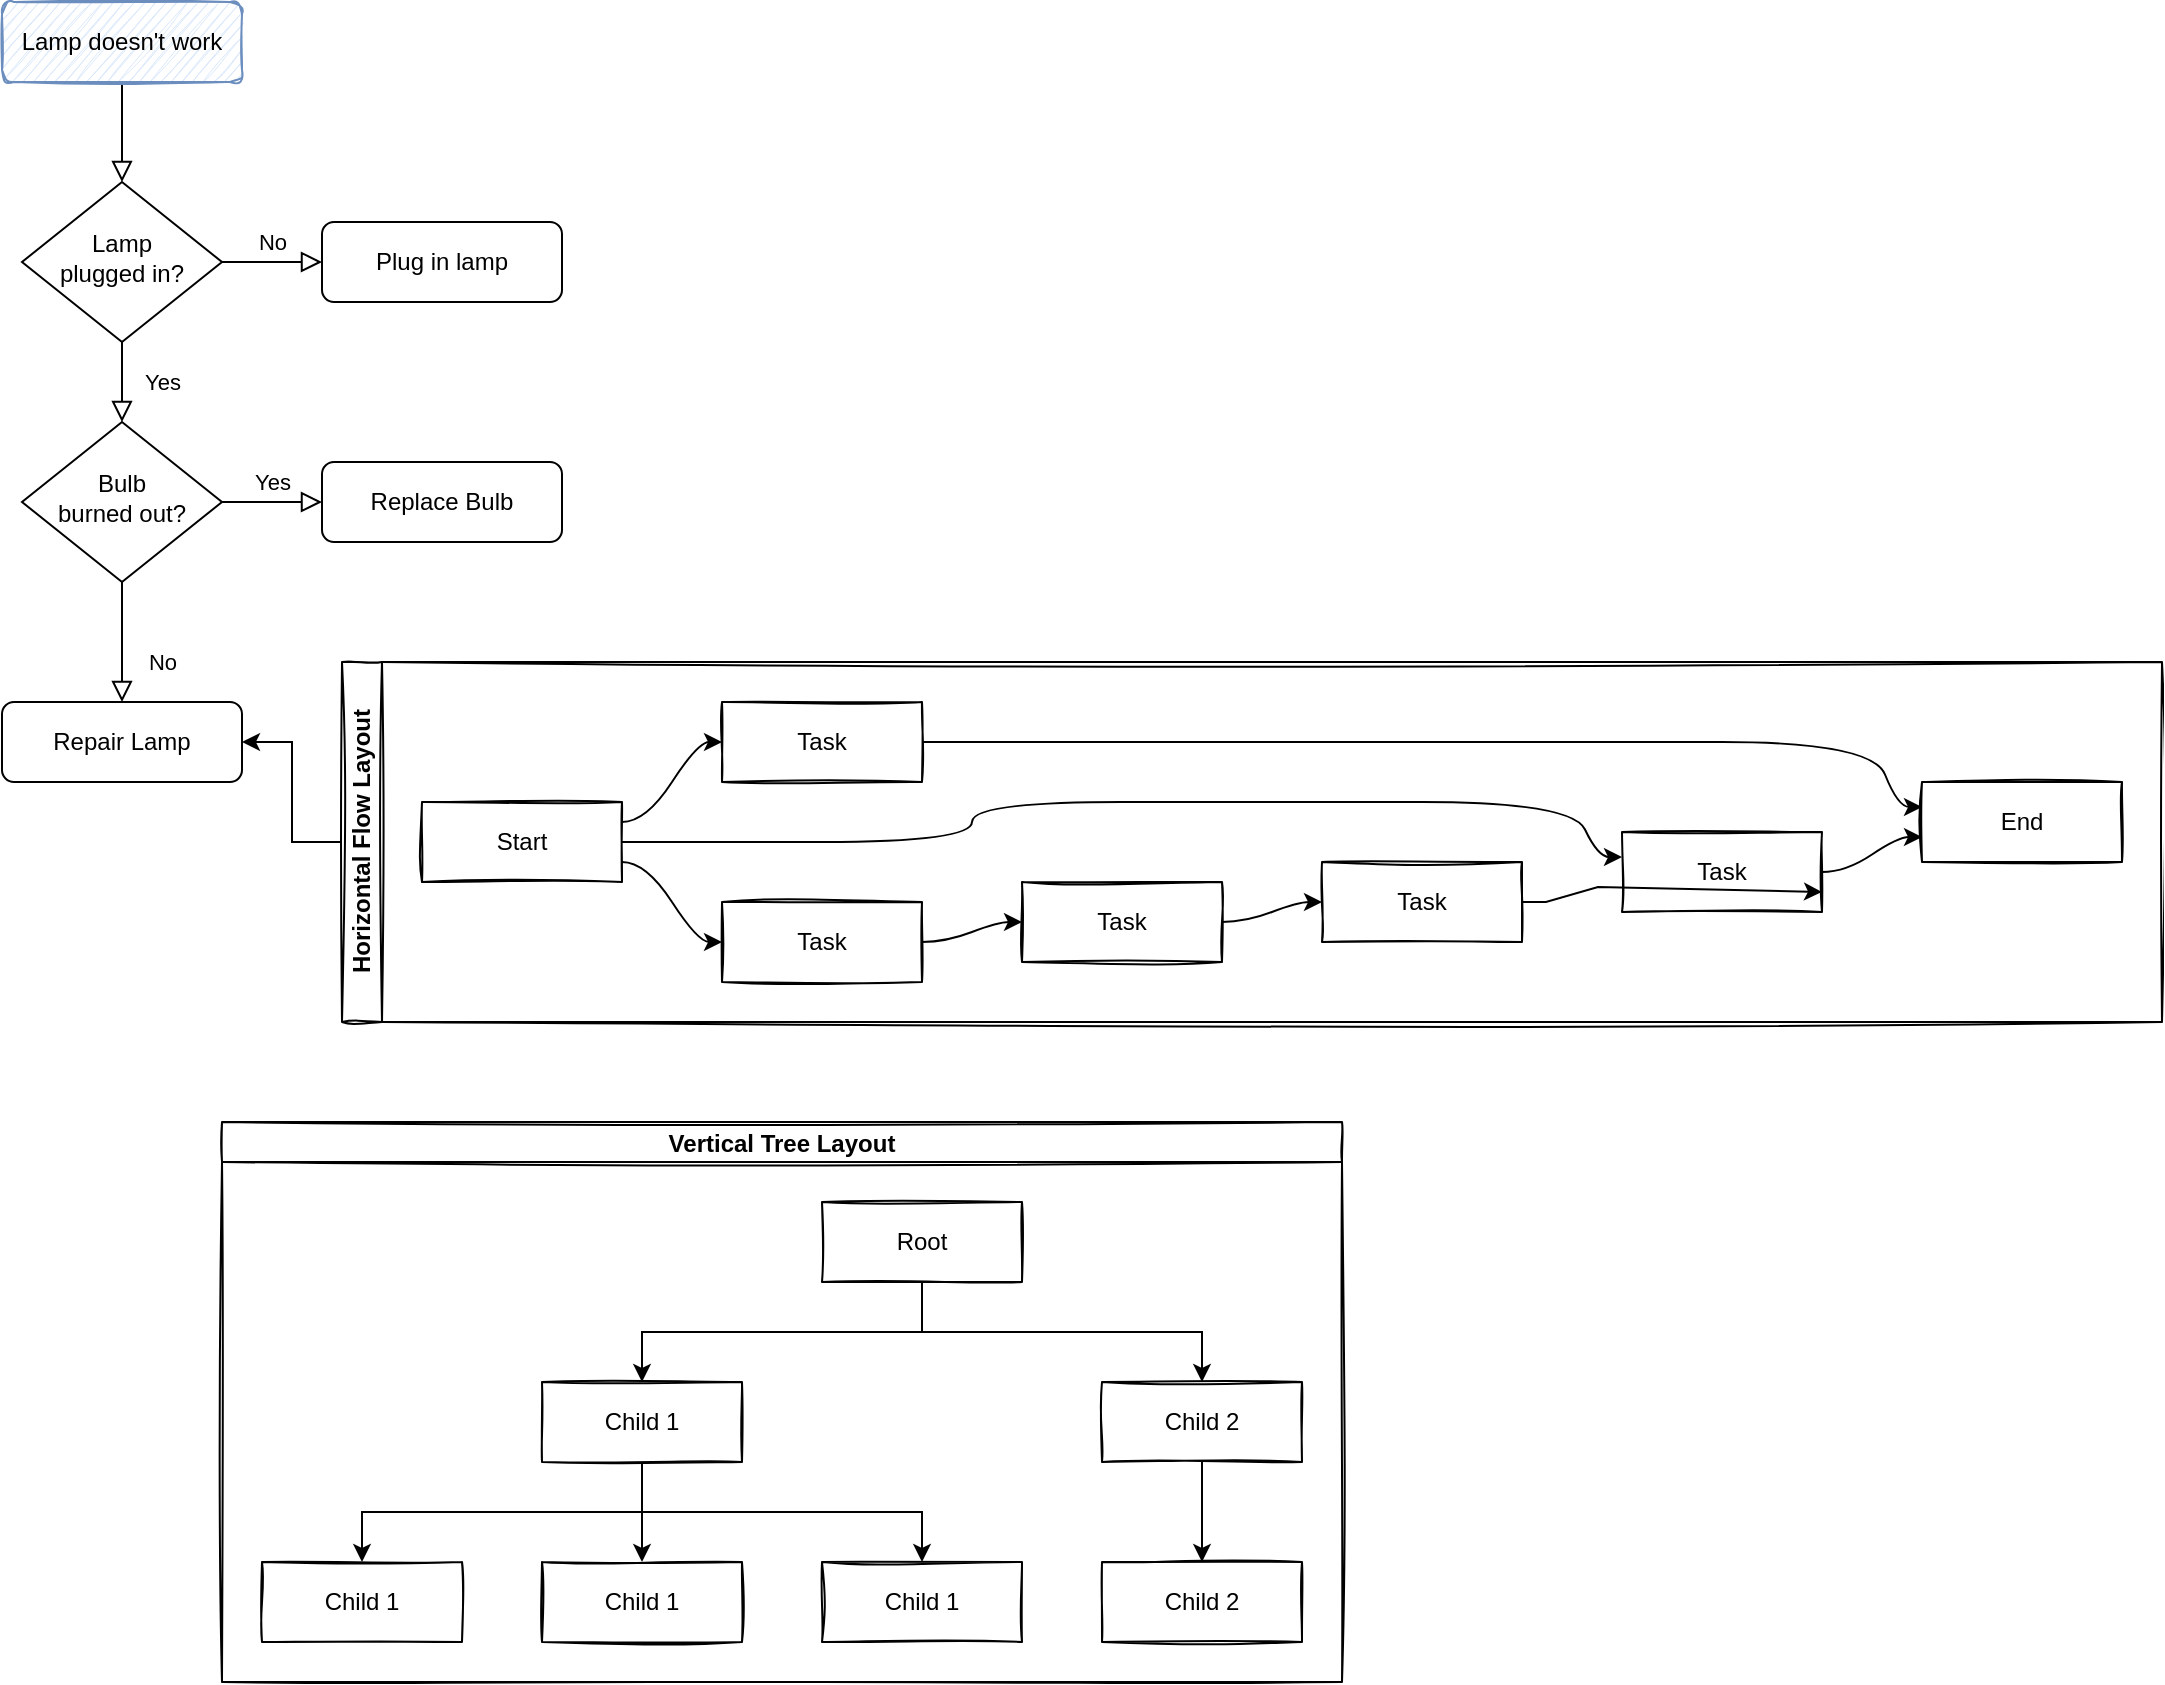 <mxfile version="16.2.4" type="github">
  <diagram id="C5RBs43oDa-KdzZeNtuy" name="Page-1">
    <mxGraphModel dx="1102" dy="614" grid="1" gridSize="10" guides="1" tooltips="1" connect="1" arrows="1" fold="1" page="1" pageScale="1" pageWidth="827" pageHeight="1169" math="0" shadow="0">
      <root>
        <mxCell id="WIyWlLk6GJQsqaUBKTNV-0" />
        <mxCell id="WIyWlLk6GJQsqaUBKTNV-1" parent="WIyWlLk6GJQsqaUBKTNV-0" />
        <mxCell id="WIyWlLk6GJQsqaUBKTNV-2" value="" style="rounded=0;html=1;jettySize=auto;orthogonalLoop=1;fontSize=11;endArrow=block;endFill=0;endSize=8;strokeWidth=1;shadow=0;labelBackgroundColor=none;edgeStyle=orthogonalEdgeStyle;" parent="WIyWlLk6GJQsqaUBKTNV-1" source="WIyWlLk6GJQsqaUBKTNV-3" target="WIyWlLk6GJQsqaUBKTNV-6" edge="1">
          <mxGeometry relative="1" as="geometry" />
        </mxCell>
        <mxCell id="WIyWlLk6GJQsqaUBKTNV-3" value="Lamp doesn&#39;t work" style="rounded=1;whiteSpace=wrap;html=1;fontSize=12;glass=0;strokeWidth=1;shadow=0;sketch=1;fillColor=#dae8fc;strokeColor=#6c8ebf;" parent="WIyWlLk6GJQsqaUBKTNV-1" vertex="1">
          <mxGeometry x="160" y="80" width="120" height="40" as="geometry" />
        </mxCell>
        <mxCell id="WIyWlLk6GJQsqaUBKTNV-4" value="Yes" style="rounded=0;html=1;jettySize=auto;orthogonalLoop=1;fontSize=11;endArrow=block;endFill=0;endSize=8;strokeWidth=1;shadow=0;labelBackgroundColor=none;edgeStyle=orthogonalEdgeStyle;" parent="WIyWlLk6GJQsqaUBKTNV-1" source="WIyWlLk6GJQsqaUBKTNV-6" target="WIyWlLk6GJQsqaUBKTNV-10" edge="1">
          <mxGeometry y="20" relative="1" as="geometry">
            <mxPoint as="offset" />
          </mxGeometry>
        </mxCell>
        <mxCell id="WIyWlLk6GJQsqaUBKTNV-5" value="No" style="edgeStyle=orthogonalEdgeStyle;rounded=0;html=1;jettySize=auto;orthogonalLoop=1;fontSize=11;endArrow=block;endFill=0;endSize=8;strokeWidth=1;shadow=0;labelBackgroundColor=none;" parent="WIyWlLk6GJQsqaUBKTNV-1" source="WIyWlLk6GJQsqaUBKTNV-6" target="WIyWlLk6GJQsqaUBKTNV-7" edge="1">
          <mxGeometry y="10" relative="1" as="geometry">
            <mxPoint as="offset" />
          </mxGeometry>
        </mxCell>
        <mxCell id="WIyWlLk6GJQsqaUBKTNV-6" value="Lamp&lt;br&gt;plugged in?" style="rhombus;whiteSpace=wrap;html=1;shadow=0;fontFamily=Helvetica;fontSize=12;align=center;strokeWidth=1;spacing=6;spacingTop=-4;" parent="WIyWlLk6GJQsqaUBKTNV-1" vertex="1">
          <mxGeometry x="170" y="170" width="100" height="80" as="geometry" />
        </mxCell>
        <mxCell id="WIyWlLk6GJQsqaUBKTNV-7" value="Plug in lamp" style="rounded=1;whiteSpace=wrap;html=1;fontSize=12;glass=0;strokeWidth=1;shadow=0;" parent="WIyWlLk6GJQsqaUBKTNV-1" vertex="1">
          <mxGeometry x="320" y="190" width="120" height="40" as="geometry" />
        </mxCell>
        <mxCell id="WIyWlLk6GJQsqaUBKTNV-8" value="No" style="rounded=0;html=1;jettySize=auto;orthogonalLoop=1;fontSize=11;endArrow=block;endFill=0;endSize=8;strokeWidth=1;shadow=0;labelBackgroundColor=none;edgeStyle=orthogonalEdgeStyle;" parent="WIyWlLk6GJQsqaUBKTNV-1" source="WIyWlLk6GJQsqaUBKTNV-10" target="WIyWlLk6GJQsqaUBKTNV-11" edge="1">
          <mxGeometry x="0.333" y="20" relative="1" as="geometry">
            <mxPoint as="offset" />
          </mxGeometry>
        </mxCell>
        <mxCell id="WIyWlLk6GJQsqaUBKTNV-9" value="Yes" style="edgeStyle=orthogonalEdgeStyle;rounded=0;html=1;jettySize=auto;orthogonalLoop=1;fontSize=11;endArrow=block;endFill=0;endSize=8;strokeWidth=1;shadow=0;labelBackgroundColor=none;" parent="WIyWlLk6GJQsqaUBKTNV-1" source="WIyWlLk6GJQsqaUBKTNV-10" target="WIyWlLk6GJQsqaUBKTNV-12" edge="1">
          <mxGeometry y="10" relative="1" as="geometry">
            <mxPoint as="offset" />
          </mxGeometry>
        </mxCell>
        <mxCell id="WIyWlLk6GJQsqaUBKTNV-10" value="Bulb&lt;br&gt;burned out?" style="rhombus;whiteSpace=wrap;html=1;shadow=0;fontFamily=Helvetica;fontSize=12;align=center;strokeWidth=1;spacing=6;spacingTop=-4;" parent="WIyWlLk6GJQsqaUBKTNV-1" vertex="1">
          <mxGeometry x="170" y="290" width="100" height="80" as="geometry" />
        </mxCell>
        <mxCell id="WIyWlLk6GJQsqaUBKTNV-11" value="Repair Lamp" style="rounded=1;whiteSpace=wrap;html=1;fontSize=12;glass=0;strokeWidth=1;shadow=0;" parent="WIyWlLk6GJQsqaUBKTNV-1" vertex="1">
          <mxGeometry x="160" y="430" width="120" height="40" as="geometry" />
        </mxCell>
        <mxCell id="WIyWlLk6GJQsqaUBKTNV-12" value="Replace Bulb" style="rounded=1;whiteSpace=wrap;html=1;fontSize=12;glass=0;strokeWidth=1;shadow=0;" parent="WIyWlLk6GJQsqaUBKTNV-1" vertex="1">
          <mxGeometry x="320" y="310" width="120" height="40" as="geometry" />
        </mxCell>
        <mxCell id="yJIpOu0lYcwrgFNM8Iei-16" value="" style="edgeStyle=orthogonalEdgeStyle;rounded=0;orthogonalLoop=1;jettySize=auto;html=1;" edge="1" parent="WIyWlLk6GJQsqaUBKTNV-1" source="yJIpOu0lYcwrgFNM8Iei-0" target="WIyWlLk6GJQsqaUBKTNV-11">
          <mxGeometry relative="1" as="geometry" />
        </mxCell>
        <mxCell id="yJIpOu0lYcwrgFNM8Iei-0" value="Horizontal Flow Layout" style="swimlane;html=1;startSize=20;horizontal=0;childLayout=flowLayout;flowOrientation=west;resizable=0;interRankCellSpacing=50;containerType=tree;sketch=1;" vertex="1" parent="WIyWlLk6GJQsqaUBKTNV-1">
          <mxGeometry x="330" y="410" width="910" height="180" as="geometry" />
        </mxCell>
        <mxCell id="yJIpOu0lYcwrgFNM8Iei-1" value="Start" style="whiteSpace=wrap;html=1;sketch=1;" vertex="1" parent="yJIpOu0lYcwrgFNM8Iei-0">
          <mxGeometry x="40" y="70" width="100" height="40" as="geometry" />
        </mxCell>
        <mxCell id="yJIpOu0lYcwrgFNM8Iei-2" value="Task" style="whiteSpace=wrap;html=1;sketch=1;" vertex="1" parent="yJIpOu0lYcwrgFNM8Iei-0">
          <mxGeometry x="190" y="20" width="100" height="40" as="geometry" />
        </mxCell>
        <mxCell id="yJIpOu0lYcwrgFNM8Iei-3" value="" style="html=1;curved=1;rounded=0;noEdgeStyle=1;orthogonal=1;" edge="1" parent="yJIpOu0lYcwrgFNM8Iei-0" source="yJIpOu0lYcwrgFNM8Iei-1" target="yJIpOu0lYcwrgFNM8Iei-2">
          <mxGeometry relative="1" as="geometry">
            <Array as="points">
              <mxPoint x="152" y="80" />
              <mxPoint x="178" y="40" />
            </Array>
          </mxGeometry>
        </mxCell>
        <mxCell id="yJIpOu0lYcwrgFNM8Iei-4" value="Task" style="whiteSpace=wrap;html=1;sketch=1;" vertex="1" parent="yJIpOu0lYcwrgFNM8Iei-0">
          <mxGeometry x="640" y="85" width="100" height="40" as="geometry" />
        </mxCell>
        <mxCell id="yJIpOu0lYcwrgFNM8Iei-5" value="" style="html=1;curved=1;rounded=0;noEdgeStyle=1;orthogonal=1;" edge="1" parent="yJIpOu0lYcwrgFNM8Iei-0" source="yJIpOu0lYcwrgFNM8Iei-1" target="yJIpOu0lYcwrgFNM8Iei-4">
          <mxGeometry relative="1" as="geometry">
            <Array as="points">
              <mxPoint x="154" y="90" />
              <mxPoint x="165" y="90" />
              <mxPoint x="315" y="90" />
              <mxPoint x="315" y="70" />
              <mxPoint x="465" y="70" />
              <mxPoint x="465" y="70" />
              <mxPoint x="615" y="70" />
              <mxPoint x="628" y="97.5" />
            </Array>
          </mxGeometry>
        </mxCell>
        <mxCell id="yJIpOu0lYcwrgFNM8Iei-6" value="End" style="whiteSpace=wrap;html=1;sketch=1;" vertex="1" parent="yJIpOu0lYcwrgFNM8Iei-0">
          <mxGeometry x="790" y="60" width="100" height="40" as="geometry" />
        </mxCell>
        <mxCell id="yJIpOu0lYcwrgFNM8Iei-7" value="" style="html=1;curved=1;rounded=0;noEdgeStyle=1;orthogonal=1;" edge="1" parent="yJIpOu0lYcwrgFNM8Iei-0" source="yJIpOu0lYcwrgFNM8Iei-2" target="yJIpOu0lYcwrgFNM8Iei-6">
          <mxGeometry relative="1" as="geometry">
            <Array as="points">
              <mxPoint x="302" y="40" />
              <mxPoint x="315" y="40" />
              <mxPoint x="465" y="40" />
              <mxPoint x="465" y="40" />
              <mxPoint x="615" y="40" />
              <mxPoint x="615" y="40" />
              <mxPoint x="765" y="40" />
              <mxPoint x="778" y="72.5" />
            </Array>
          </mxGeometry>
        </mxCell>
        <mxCell id="yJIpOu0lYcwrgFNM8Iei-8" value="" style="html=1;curved=1;rounded=0;noEdgeStyle=1;orthogonal=1;" edge="1" parent="yJIpOu0lYcwrgFNM8Iei-0" source="yJIpOu0lYcwrgFNM8Iei-4" target="yJIpOu0lYcwrgFNM8Iei-6">
          <mxGeometry relative="1" as="geometry">
            <Array as="points">
              <mxPoint x="752" y="105" />
              <mxPoint x="778" y="87.5" />
            </Array>
          </mxGeometry>
        </mxCell>
        <mxCell id="yJIpOu0lYcwrgFNM8Iei-9" value="" style="html=1;curved=1;rounded=0;noEdgeStyle=1;orthogonal=1;" edge="1" target="yJIpOu0lYcwrgFNM8Iei-10" source="yJIpOu0lYcwrgFNM8Iei-1" parent="yJIpOu0lYcwrgFNM8Iei-0">
          <mxGeometry relative="1" as="geometry">
            <mxPoint x="630" y="572.5" as="sourcePoint" />
            <Array as="points">
              <mxPoint x="152" y="100" />
              <mxPoint x="178" y="140" />
            </Array>
          </mxGeometry>
        </mxCell>
        <mxCell id="yJIpOu0lYcwrgFNM8Iei-10" value="Task" style="whiteSpace=wrap;html=1;sketch=1;" vertex="1" parent="yJIpOu0lYcwrgFNM8Iei-0">
          <mxGeometry x="190" y="120" width="100" height="40" as="geometry" />
        </mxCell>
        <mxCell id="yJIpOu0lYcwrgFNM8Iei-11" value="" style="html=1;curved=1;rounded=0;noEdgeStyle=1;orthogonal=1;" edge="1" target="yJIpOu0lYcwrgFNM8Iei-14" source="yJIpOu0lYcwrgFNM8Iei-10" parent="yJIpOu0lYcwrgFNM8Iei-0">
          <mxGeometry relative="1" as="geometry">
            <mxPoint x="590" y="590" as="sourcePoint" />
            <Array as="points">
              <mxPoint x="302" y="140" />
              <mxPoint x="328" y="130" />
            </Array>
          </mxGeometry>
        </mxCell>
        <mxCell id="yJIpOu0lYcwrgFNM8Iei-15" style="edgeStyle=orthogonalEdgeStyle;rounded=0;orthogonalLoop=1;jettySize=auto;html=1;entryX=1;entryY=0.75;entryDx=0;entryDy=0;noEdgeStyle=1;orthogonal=1;" edge="1" parent="yJIpOu0lYcwrgFNM8Iei-0" source="yJIpOu0lYcwrgFNM8Iei-12" target="yJIpOu0lYcwrgFNM8Iei-4">
          <mxGeometry relative="1" as="geometry">
            <Array as="points">
              <mxPoint x="602" y="120" />
              <mxPoint x="628" y="112.5" />
            </Array>
          </mxGeometry>
        </mxCell>
        <mxCell id="yJIpOu0lYcwrgFNM8Iei-12" value="Task" style="whiteSpace=wrap;html=1;sketch=1;" vertex="1" parent="yJIpOu0lYcwrgFNM8Iei-0">
          <mxGeometry x="490" y="100" width="100" height="40" as="geometry" />
        </mxCell>
        <mxCell id="yJIpOu0lYcwrgFNM8Iei-13" value="" style="html=1;curved=1;rounded=0;noEdgeStyle=1;orthogonal=1;" edge="1" target="yJIpOu0lYcwrgFNM8Iei-12" source="yJIpOu0lYcwrgFNM8Iei-14" parent="yJIpOu0lYcwrgFNM8Iei-0">
          <mxGeometry relative="1" as="geometry">
            <mxPoint x="700" y="630" as="sourcePoint" />
            <Array as="points">
              <mxPoint x="452" y="130" />
              <mxPoint x="478" y="120" />
            </Array>
          </mxGeometry>
        </mxCell>
        <mxCell id="yJIpOu0lYcwrgFNM8Iei-14" value="Task" style="whiteSpace=wrap;html=1;sketch=1;" vertex="1" parent="yJIpOu0lYcwrgFNM8Iei-0">
          <mxGeometry x="340" y="110" width="100" height="40" as="geometry" />
        </mxCell>
        <mxCell id="yJIpOu0lYcwrgFNM8Iei-17" value="Vertical Tree Layout" style="swimlane;startSize=20;horizontal=1;childLayout=treeLayout;horizontalTree=0;resizable=0;containerType=tree;sketch=1;" vertex="1" parent="WIyWlLk6GJQsqaUBKTNV-1">
          <mxGeometry x="270" y="640" width="560" height="280" as="geometry" />
        </mxCell>
        <mxCell id="yJIpOu0lYcwrgFNM8Iei-18" value="Root" style="whiteSpace=wrap;html=1;sketch=1;" vertex="1" parent="yJIpOu0lYcwrgFNM8Iei-17">
          <mxGeometry x="300" y="40" width="100" height="40" as="geometry" />
        </mxCell>
        <mxCell id="yJIpOu0lYcwrgFNM8Iei-19" value="Child 1" style="whiteSpace=wrap;html=1;sketch=1;" vertex="1" parent="yJIpOu0lYcwrgFNM8Iei-17">
          <mxGeometry x="160" y="130" width="100" height="40" as="geometry" />
        </mxCell>
        <mxCell id="yJIpOu0lYcwrgFNM8Iei-20" value="" style="edgeStyle=elbowEdgeStyle;elbow=vertical;html=1;rounded=0;" edge="1" parent="yJIpOu0lYcwrgFNM8Iei-17" source="yJIpOu0lYcwrgFNM8Iei-18" target="yJIpOu0lYcwrgFNM8Iei-19">
          <mxGeometry relative="1" as="geometry" />
        </mxCell>
        <mxCell id="yJIpOu0lYcwrgFNM8Iei-21" value="Child 2" style="whiteSpace=wrap;html=1;sketch=1;" vertex="1" parent="yJIpOu0lYcwrgFNM8Iei-17">
          <mxGeometry x="440" y="130" width="100" height="40" as="geometry" />
        </mxCell>
        <mxCell id="yJIpOu0lYcwrgFNM8Iei-22" value="" style="edgeStyle=elbowEdgeStyle;elbow=vertical;html=1;rounded=0;" edge="1" parent="yJIpOu0lYcwrgFNM8Iei-17" source="yJIpOu0lYcwrgFNM8Iei-18" target="yJIpOu0lYcwrgFNM8Iei-21">
          <mxGeometry relative="1" as="geometry" />
        </mxCell>
        <mxCell id="yJIpOu0lYcwrgFNM8Iei-23" value="" style="edgeStyle=elbowEdgeStyle;elbow=vertical;html=1;rounded=0;" edge="1" target="yJIpOu0lYcwrgFNM8Iei-24" source="yJIpOu0lYcwrgFNM8Iei-21" parent="yJIpOu0lYcwrgFNM8Iei-17">
          <mxGeometry relative="1" as="geometry">
            <mxPoint x="165" y="720" as="sourcePoint" />
          </mxGeometry>
        </mxCell>
        <mxCell id="yJIpOu0lYcwrgFNM8Iei-24" value="Child 2" style="whiteSpace=wrap;html=1;sketch=1;" vertex="1" parent="yJIpOu0lYcwrgFNM8Iei-17">
          <mxGeometry x="440" y="220" width="100" height="40" as="geometry" />
        </mxCell>
        <mxCell id="yJIpOu0lYcwrgFNM8Iei-25" value="" style="edgeStyle=elbowEdgeStyle;elbow=vertical;html=1;rounded=0;" edge="1" target="yJIpOu0lYcwrgFNM8Iei-26" source="yJIpOu0lYcwrgFNM8Iei-19" parent="yJIpOu0lYcwrgFNM8Iei-17">
          <mxGeometry relative="1" as="geometry">
            <mxPoint x="165" y="720" as="sourcePoint" />
          </mxGeometry>
        </mxCell>
        <mxCell id="yJIpOu0lYcwrgFNM8Iei-26" value="Child 1" style="whiteSpace=wrap;html=1;sketch=1;" vertex="1" parent="yJIpOu0lYcwrgFNM8Iei-17">
          <mxGeometry x="20" y="220" width="100" height="40" as="geometry" />
        </mxCell>
        <mxCell id="yJIpOu0lYcwrgFNM8Iei-27" value="" style="edgeStyle=elbowEdgeStyle;elbow=vertical;html=1;rounded=0;" edge="1" target="yJIpOu0lYcwrgFNM8Iei-28" source="yJIpOu0lYcwrgFNM8Iei-19" parent="yJIpOu0lYcwrgFNM8Iei-17">
          <mxGeometry relative="1" as="geometry">
            <mxPoint x="95" y="810" as="sourcePoint" />
          </mxGeometry>
        </mxCell>
        <mxCell id="yJIpOu0lYcwrgFNM8Iei-28" value="Child 1" style="whiteSpace=wrap;html=1;sketch=1;" vertex="1" parent="yJIpOu0lYcwrgFNM8Iei-17">
          <mxGeometry x="160" y="220" width="100" height="40" as="geometry" />
        </mxCell>
        <mxCell id="yJIpOu0lYcwrgFNM8Iei-29" value="" style="edgeStyle=elbowEdgeStyle;elbow=vertical;html=1;rounded=0;" edge="1" target="yJIpOu0lYcwrgFNM8Iei-30" source="yJIpOu0lYcwrgFNM8Iei-19" parent="yJIpOu0lYcwrgFNM8Iei-17">
          <mxGeometry relative="1" as="geometry">
            <mxPoint x="235" y="810" as="sourcePoint" />
          </mxGeometry>
        </mxCell>
        <mxCell id="yJIpOu0lYcwrgFNM8Iei-30" value="Child 1" style="whiteSpace=wrap;html=1;sketch=1;" vertex="1" parent="yJIpOu0lYcwrgFNM8Iei-17">
          <mxGeometry x="300" y="220" width="100" height="40" as="geometry" />
        </mxCell>
      </root>
    </mxGraphModel>
  </diagram>
</mxfile>
